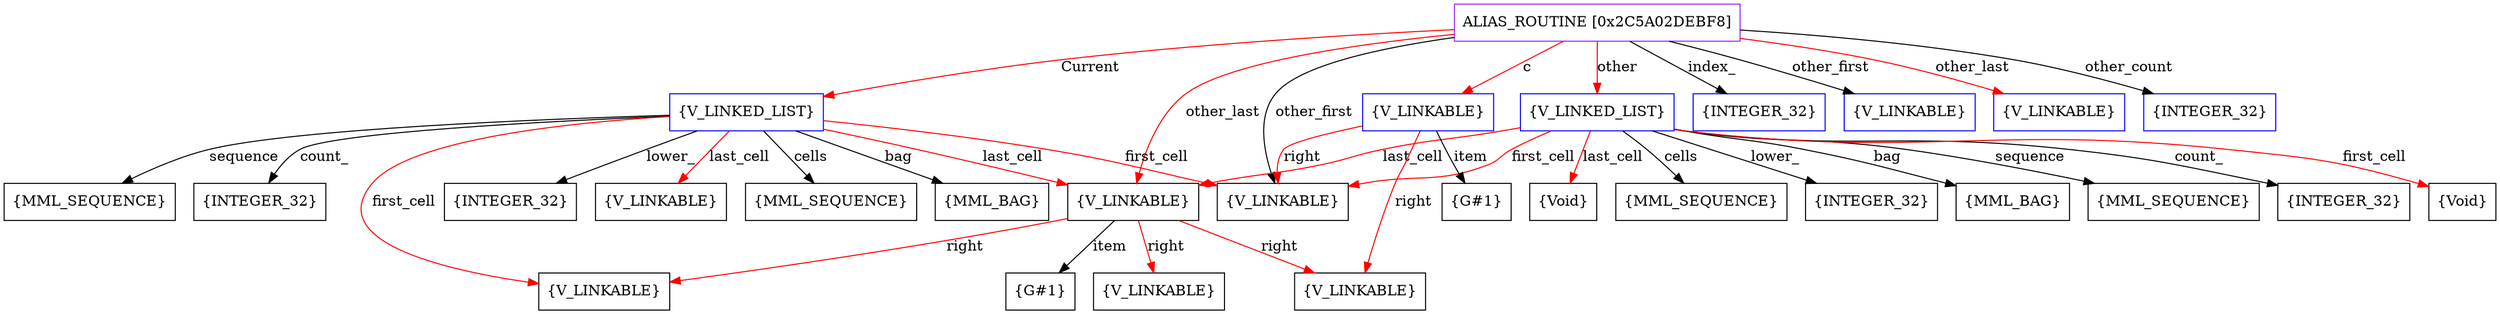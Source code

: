 digraph g {
	node [shape=box]
	b1[color=purple label=<ALIAS_ROUTINE [0x2C5A02DEBF8]>]
	b2[color=blue label=<{V_LINKED_LIST}>]
	b3[label=<{INTEGER_32}>]
	b4[label=<{MML_BAG}>]
	b5[label=<{MML_SEQUENCE}>]
	b6[label=<{INTEGER_32}>]
	b7[label=<{V_LINKABLE}>]
	b8[label=<{V_LINKABLE}>]
	b9[label=<{V_LINKABLE}>]
	b10[label=<{V_LINKABLE}>]
	b11[label=<{G#1}>]
	b12[label=<{V_LINKABLE}>]
	b13[label=<{V_LINKABLE}>]
	b14[label=<{MML_SEQUENCE}>]
	b15[color=blue label=<{V_LINKED_LIST}>]
	b16[label=<{INTEGER_32}>]
	b17[label=<{MML_BAG}>]
	b18[label=<{MML_SEQUENCE}>]
	b19[label=<{INTEGER_32}>]
	b20[label=<{Void}>]
	b21[label=<{Void}>]
	b22[label=<{MML_SEQUENCE}>]
	b23[color=blue label=<{V_LINKABLE}>]
	b24[label=<{G#1}>]
	b25[color=blue label=<{INTEGER_32}>]
	b26[color=blue label=<{V_LINKABLE}>]
	b27[color=blue label=<{V_LINKABLE}>]
	b28[color=blue label=<{INTEGER_32}>]
	b1->b2[color=red label=<Current>]
	b2->b3[label=<lower_>]
	b2->b4[label=<bag>]
	b2->b5[label=<sequence>]
	b2->b6[label=<count_>]
	b2->b7[color=red label=<first_cell>]
	b2->b8[color=red label=<first_cell>]
	b2->b9[color=red label=<last_cell>]
	b2->b10[color=red label=<last_cell>]
	b10->b11[label=<item>]
	b10->b12[color=red label=<right>]
	b10->b13[color=red label=<right>]
	b10->b7[color=red label=<right>]
	b2->b14[label=<cells>]
	b1->b15[color=red label=<other>]
	b15->b16[label=<lower_>]
	b15->b17[label=<bag>]
	b15->b18[label=<sequence>]
	b15->b19[label=<count_>]
	b15->b8[color=red label=<first_cell>]
	b15->b20[color=red label=<first_cell>]
	b15->b10[color=red label=<last_cell>]
	b15->b21[color=red label=<last_cell>]
	b15->b22[label=<cells>]
	b1->b23[color=red label=<c>]
	b23->b24[label=<item>]
	b23->b13[color=red label=<right>]
	b23->b8[color=red label=<right>]
	b1->b25[label=<index_>]
	b1->b26[label=<other_first>]
	b1->b8[label=<other_first>]
	b1->b27[color=red label=<other_last>]
	b1->b10[color=red label=<other_last>]
	b1->b28[label=<other_count>]
}
